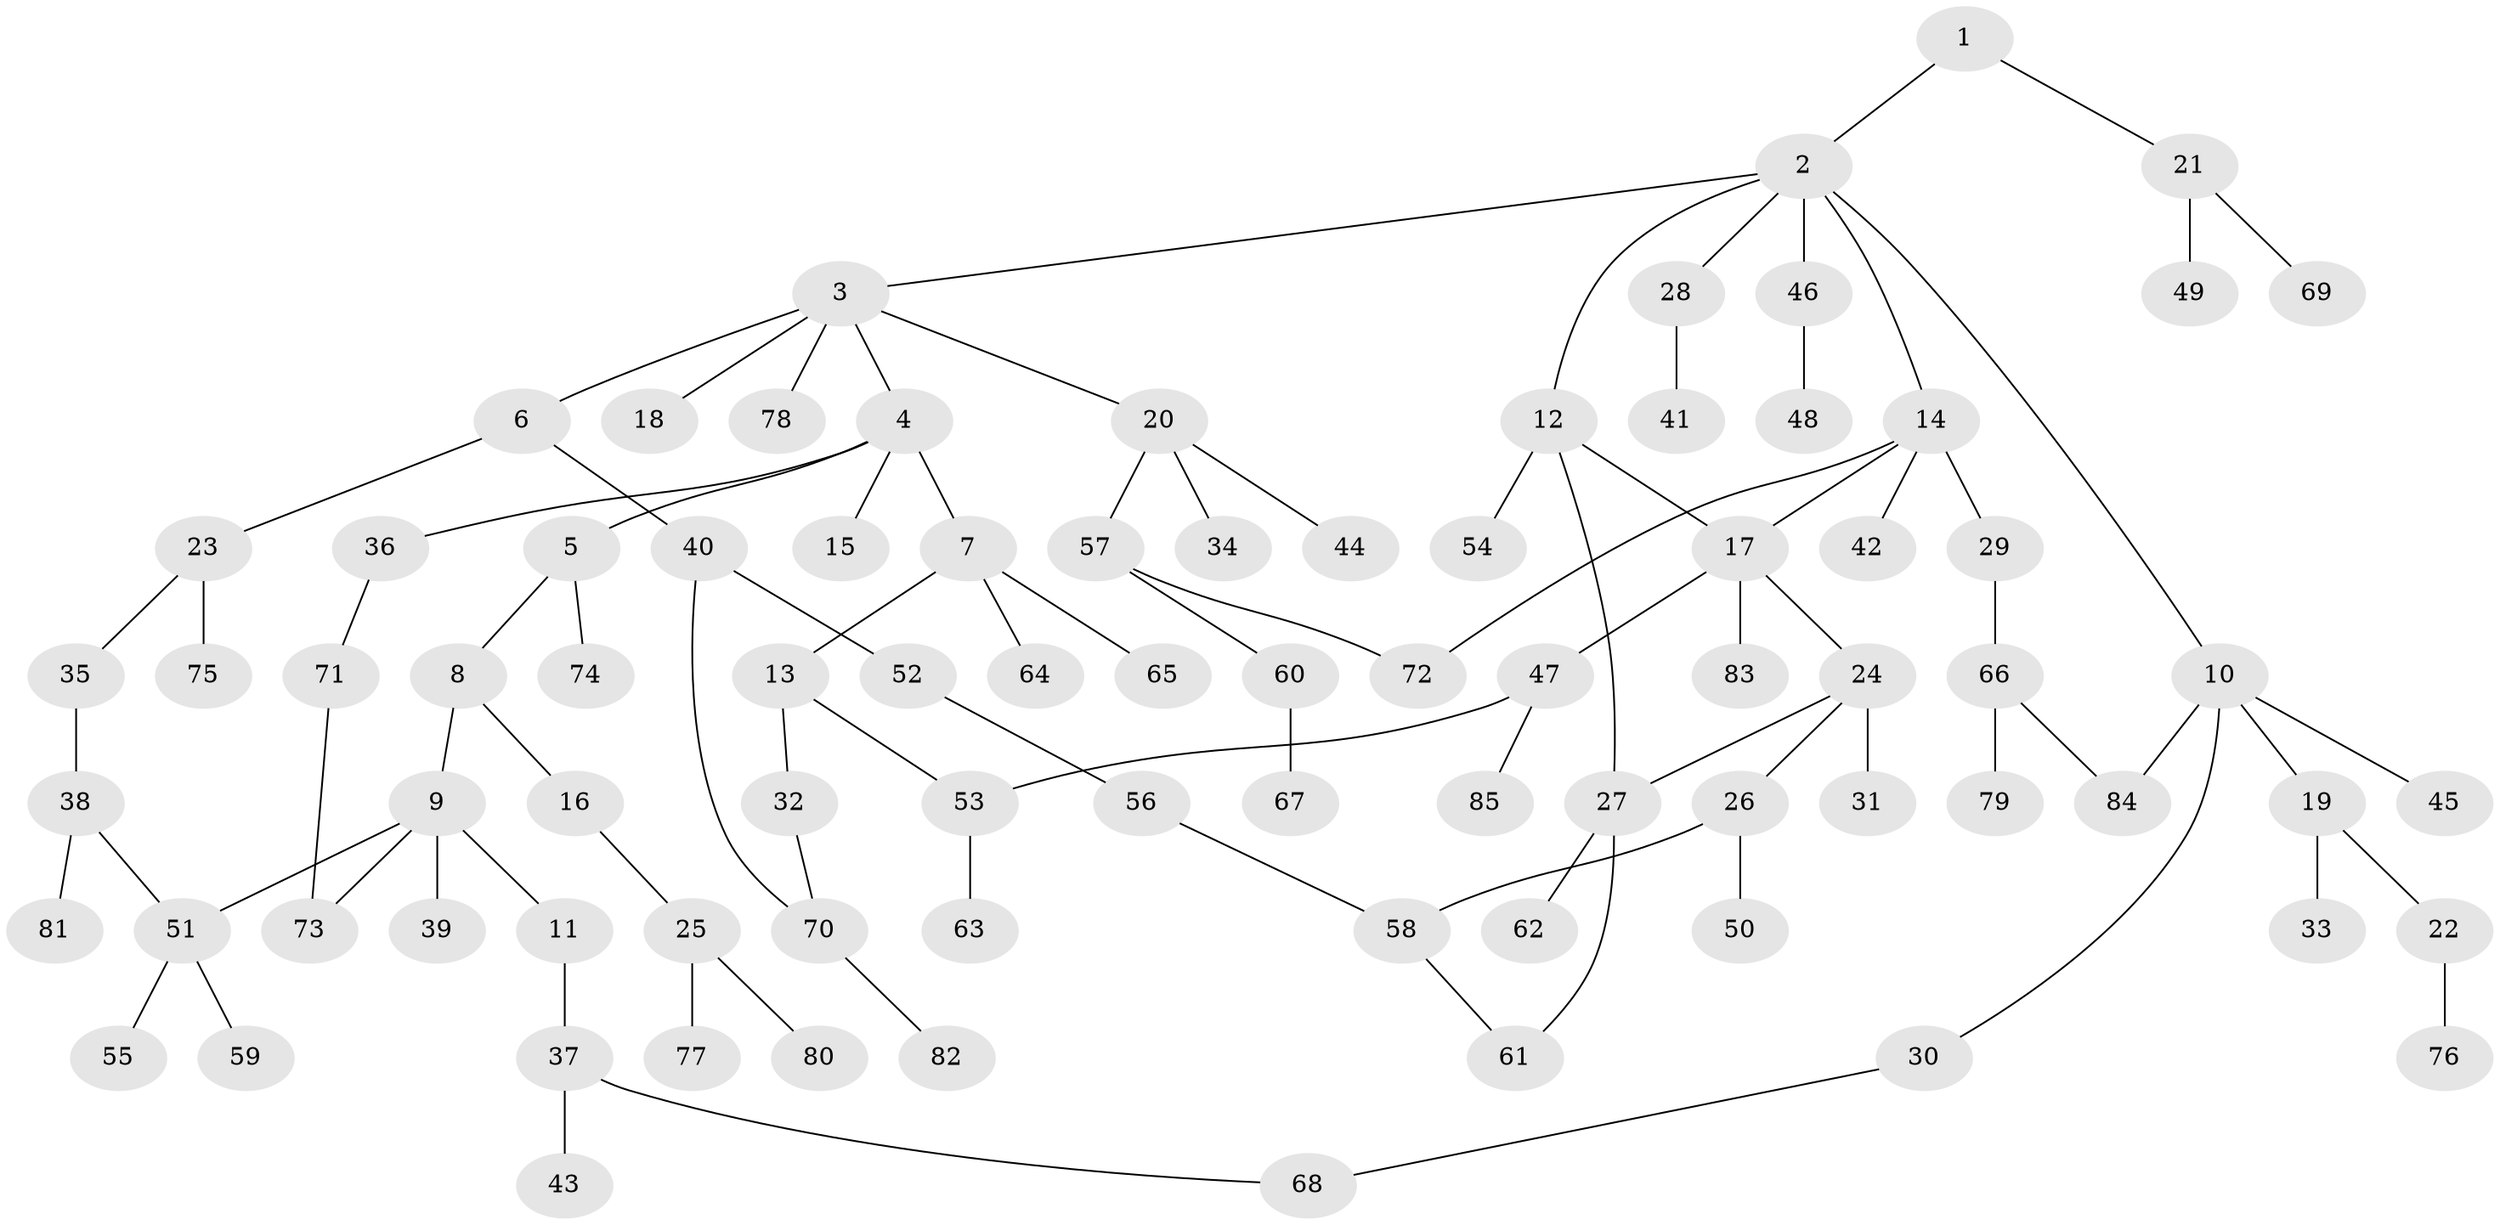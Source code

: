 // Generated by graph-tools (version 1.1) at 2025/01/03/09/25 03:01:03]
// undirected, 85 vertices, 95 edges
graph export_dot {
graph [start="1"]
  node [color=gray90,style=filled];
  1;
  2;
  3;
  4;
  5;
  6;
  7;
  8;
  9;
  10;
  11;
  12;
  13;
  14;
  15;
  16;
  17;
  18;
  19;
  20;
  21;
  22;
  23;
  24;
  25;
  26;
  27;
  28;
  29;
  30;
  31;
  32;
  33;
  34;
  35;
  36;
  37;
  38;
  39;
  40;
  41;
  42;
  43;
  44;
  45;
  46;
  47;
  48;
  49;
  50;
  51;
  52;
  53;
  54;
  55;
  56;
  57;
  58;
  59;
  60;
  61;
  62;
  63;
  64;
  65;
  66;
  67;
  68;
  69;
  70;
  71;
  72;
  73;
  74;
  75;
  76;
  77;
  78;
  79;
  80;
  81;
  82;
  83;
  84;
  85;
  1 -- 2;
  1 -- 21;
  2 -- 3;
  2 -- 10;
  2 -- 12;
  2 -- 14;
  2 -- 28;
  2 -- 46;
  3 -- 4;
  3 -- 6;
  3 -- 18;
  3 -- 20;
  3 -- 78;
  4 -- 5;
  4 -- 7;
  4 -- 15;
  4 -- 36;
  5 -- 8;
  5 -- 74;
  6 -- 23;
  6 -- 40;
  7 -- 13;
  7 -- 64;
  7 -- 65;
  8 -- 9;
  8 -- 16;
  9 -- 11;
  9 -- 39;
  9 -- 51;
  9 -- 73;
  10 -- 19;
  10 -- 30;
  10 -- 45;
  10 -- 84;
  11 -- 37;
  12 -- 54;
  12 -- 17;
  12 -- 27;
  13 -- 32;
  13 -- 53;
  14 -- 17;
  14 -- 29;
  14 -- 42;
  14 -- 72;
  16 -- 25;
  17 -- 24;
  17 -- 47;
  17 -- 83;
  19 -- 22;
  19 -- 33;
  20 -- 34;
  20 -- 44;
  20 -- 57;
  21 -- 49;
  21 -- 69;
  22 -- 76;
  23 -- 35;
  23 -- 75;
  24 -- 26;
  24 -- 27;
  24 -- 31;
  25 -- 77;
  25 -- 80;
  26 -- 50;
  26 -- 58;
  27 -- 61;
  27 -- 62;
  28 -- 41;
  29 -- 66;
  30 -- 68;
  32 -- 70;
  35 -- 38;
  36 -- 71;
  37 -- 43;
  37 -- 68;
  38 -- 51;
  38 -- 81;
  40 -- 52;
  40 -- 70;
  46 -- 48;
  47 -- 53;
  47 -- 85;
  51 -- 55;
  51 -- 59;
  52 -- 56;
  53 -- 63;
  56 -- 58;
  57 -- 60;
  57 -- 72;
  58 -- 61;
  60 -- 67;
  66 -- 79;
  66 -- 84;
  70 -- 82;
  71 -- 73;
}

